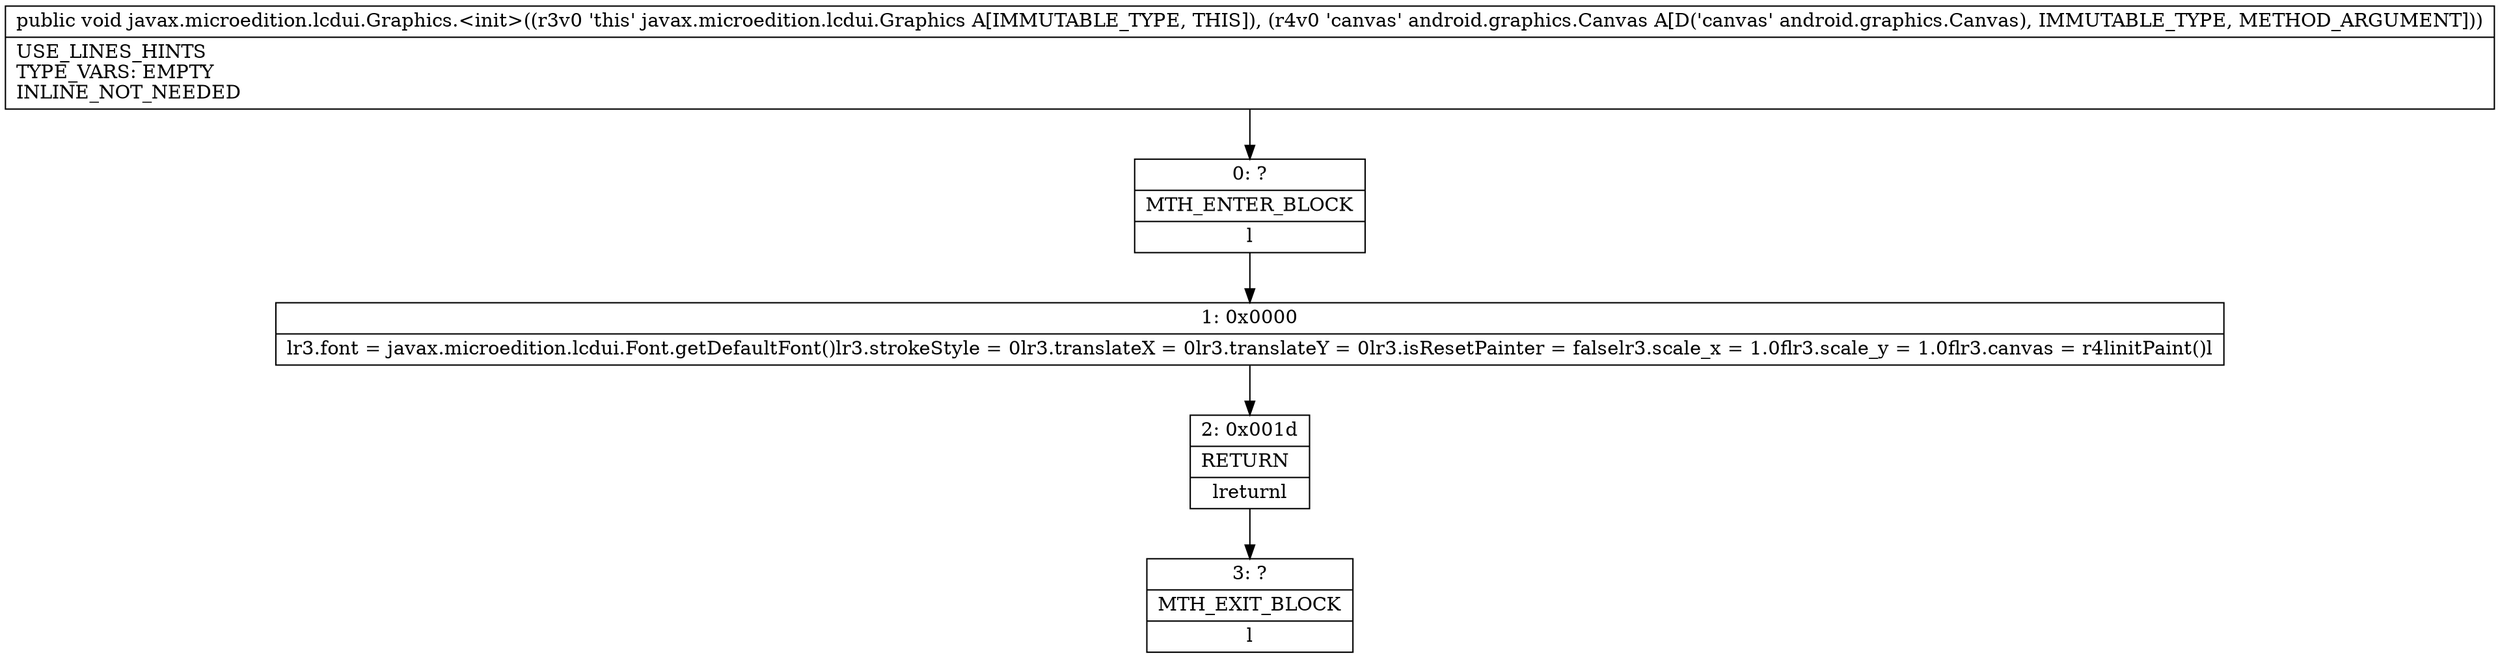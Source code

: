 digraph "CFG forjavax.microedition.lcdui.Graphics.\<init\>(Landroid\/graphics\/Canvas;)V" {
Node_0 [shape=record,label="{0\:\ ?|MTH_ENTER_BLOCK\l|l}"];
Node_1 [shape=record,label="{1\:\ 0x0000|lr3.font = javax.microedition.lcdui.Font.getDefaultFont()lr3.strokeStyle = 0lr3.translateX = 0lr3.translateY = 0lr3.isResetPainter = falselr3.scale_x = 1.0flr3.scale_y = 1.0flr3.canvas = r4linitPaint()l}"];
Node_2 [shape=record,label="{2\:\ 0x001d|RETURN\l|lreturnl}"];
Node_3 [shape=record,label="{3\:\ ?|MTH_EXIT_BLOCK\l|l}"];
MethodNode[shape=record,label="{public void javax.microedition.lcdui.Graphics.\<init\>((r3v0 'this' javax.microedition.lcdui.Graphics A[IMMUTABLE_TYPE, THIS]), (r4v0 'canvas' android.graphics.Canvas A[D('canvas' android.graphics.Canvas), IMMUTABLE_TYPE, METHOD_ARGUMENT]))  | USE_LINES_HINTS\lTYPE_VARS: EMPTY\lINLINE_NOT_NEEDED\l}"];
MethodNode -> Node_0;
Node_0 -> Node_1;
Node_1 -> Node_2;
Node_2 -> Node_3;
}

